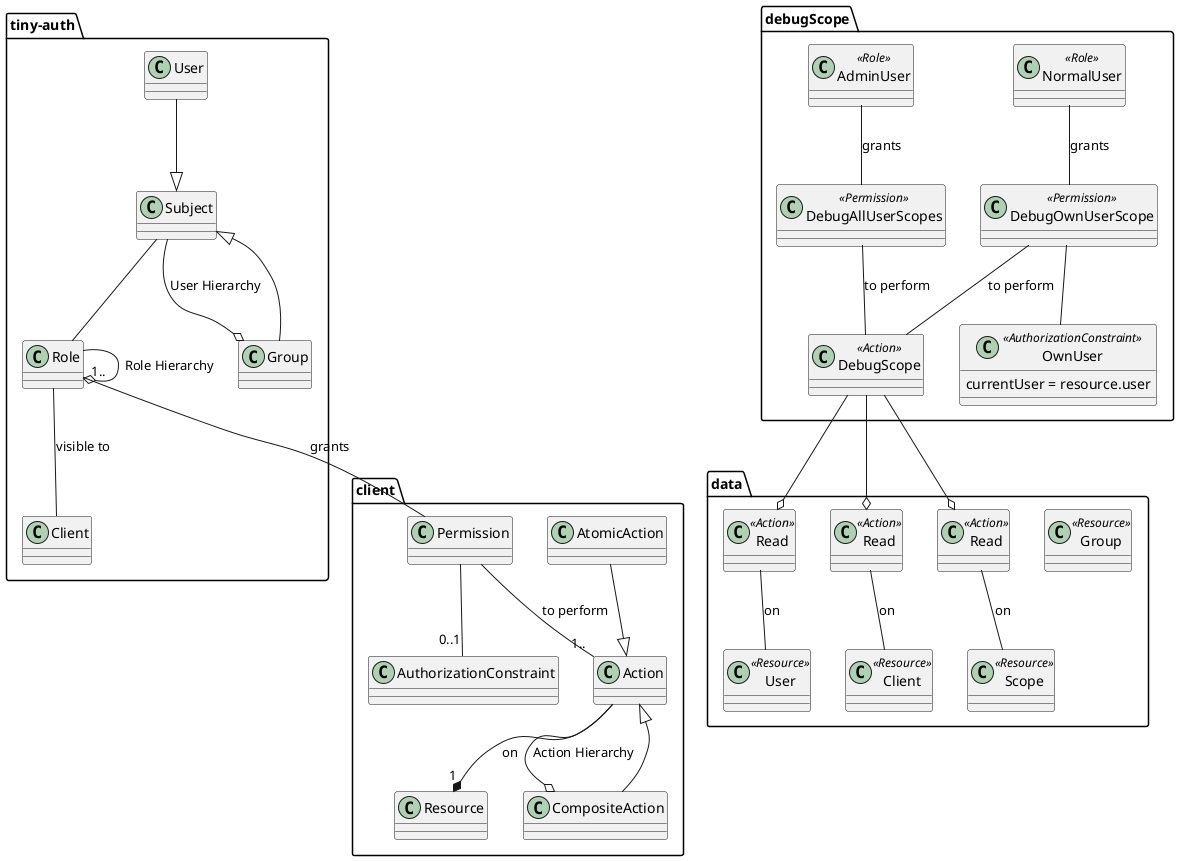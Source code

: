 @startuml

package client {
    class Resource
    class Action
    class AtomicAction
    class CompositeAction

    class Permission
    class AuthorizationConstraint
}

package tiny-auth {
    class Role
    class Subject
    class Group
    class User

    class Client
}

User --|> Subject
Group --|> Subject
Subject --o Group: User Hierarchy

Role --o Role: Role Hierarchy

Subject -- Role
Role -- Client: visible to
Role "1.." -- Permission: grants

Permission -- "1.." Action: to perform
Permission -- "0..1"  AuthorizationConstraint

AtomicAction --|> Action
CompositeAction --|> Action
Action --o CompositeAction: Action Hierarchy

Action --* "1" Resource: on

package data {
    class Scope <<Resource>>
    class User <<Resource>>
    class Client <<Resource>>
    class Group <<Resource>>

    class "Read" as ReadUser <<Action>>
    class "Read" as ReadClient <<Action>>
    class "Read" as ReadScope <<Action>>

    ReadUser -- data.User: on
    ReadClient -- data.Client: on
    ReadScope -- data.Scope: on

}

package debugScope {
    class DebugScope <<Action>>

    class DebugOwnUserScope <<Permission>>
    class OwnUser <<AuthorizationConstraint>> {
        currentUser = resource.user
    }
    class DebugAllUserScopes <<Permission>>

    class NormalUser <<Role>>
    class AdminUser <<Role>>

    DebugScope --o ReadUser
    DebugScope --o ReadClient
    DebugScope --o ReadScope

    DebugAllUserScopes -- DebugScope: to perform
    DebugOwnUserScope -- OwnUser
    DebugOwnUserScope -- DebugScope: to perform

    NormalUser -- DebugOwnUserScope: grants
    AdminUser -- DebugAllUserScopes: grants

}

@enduml